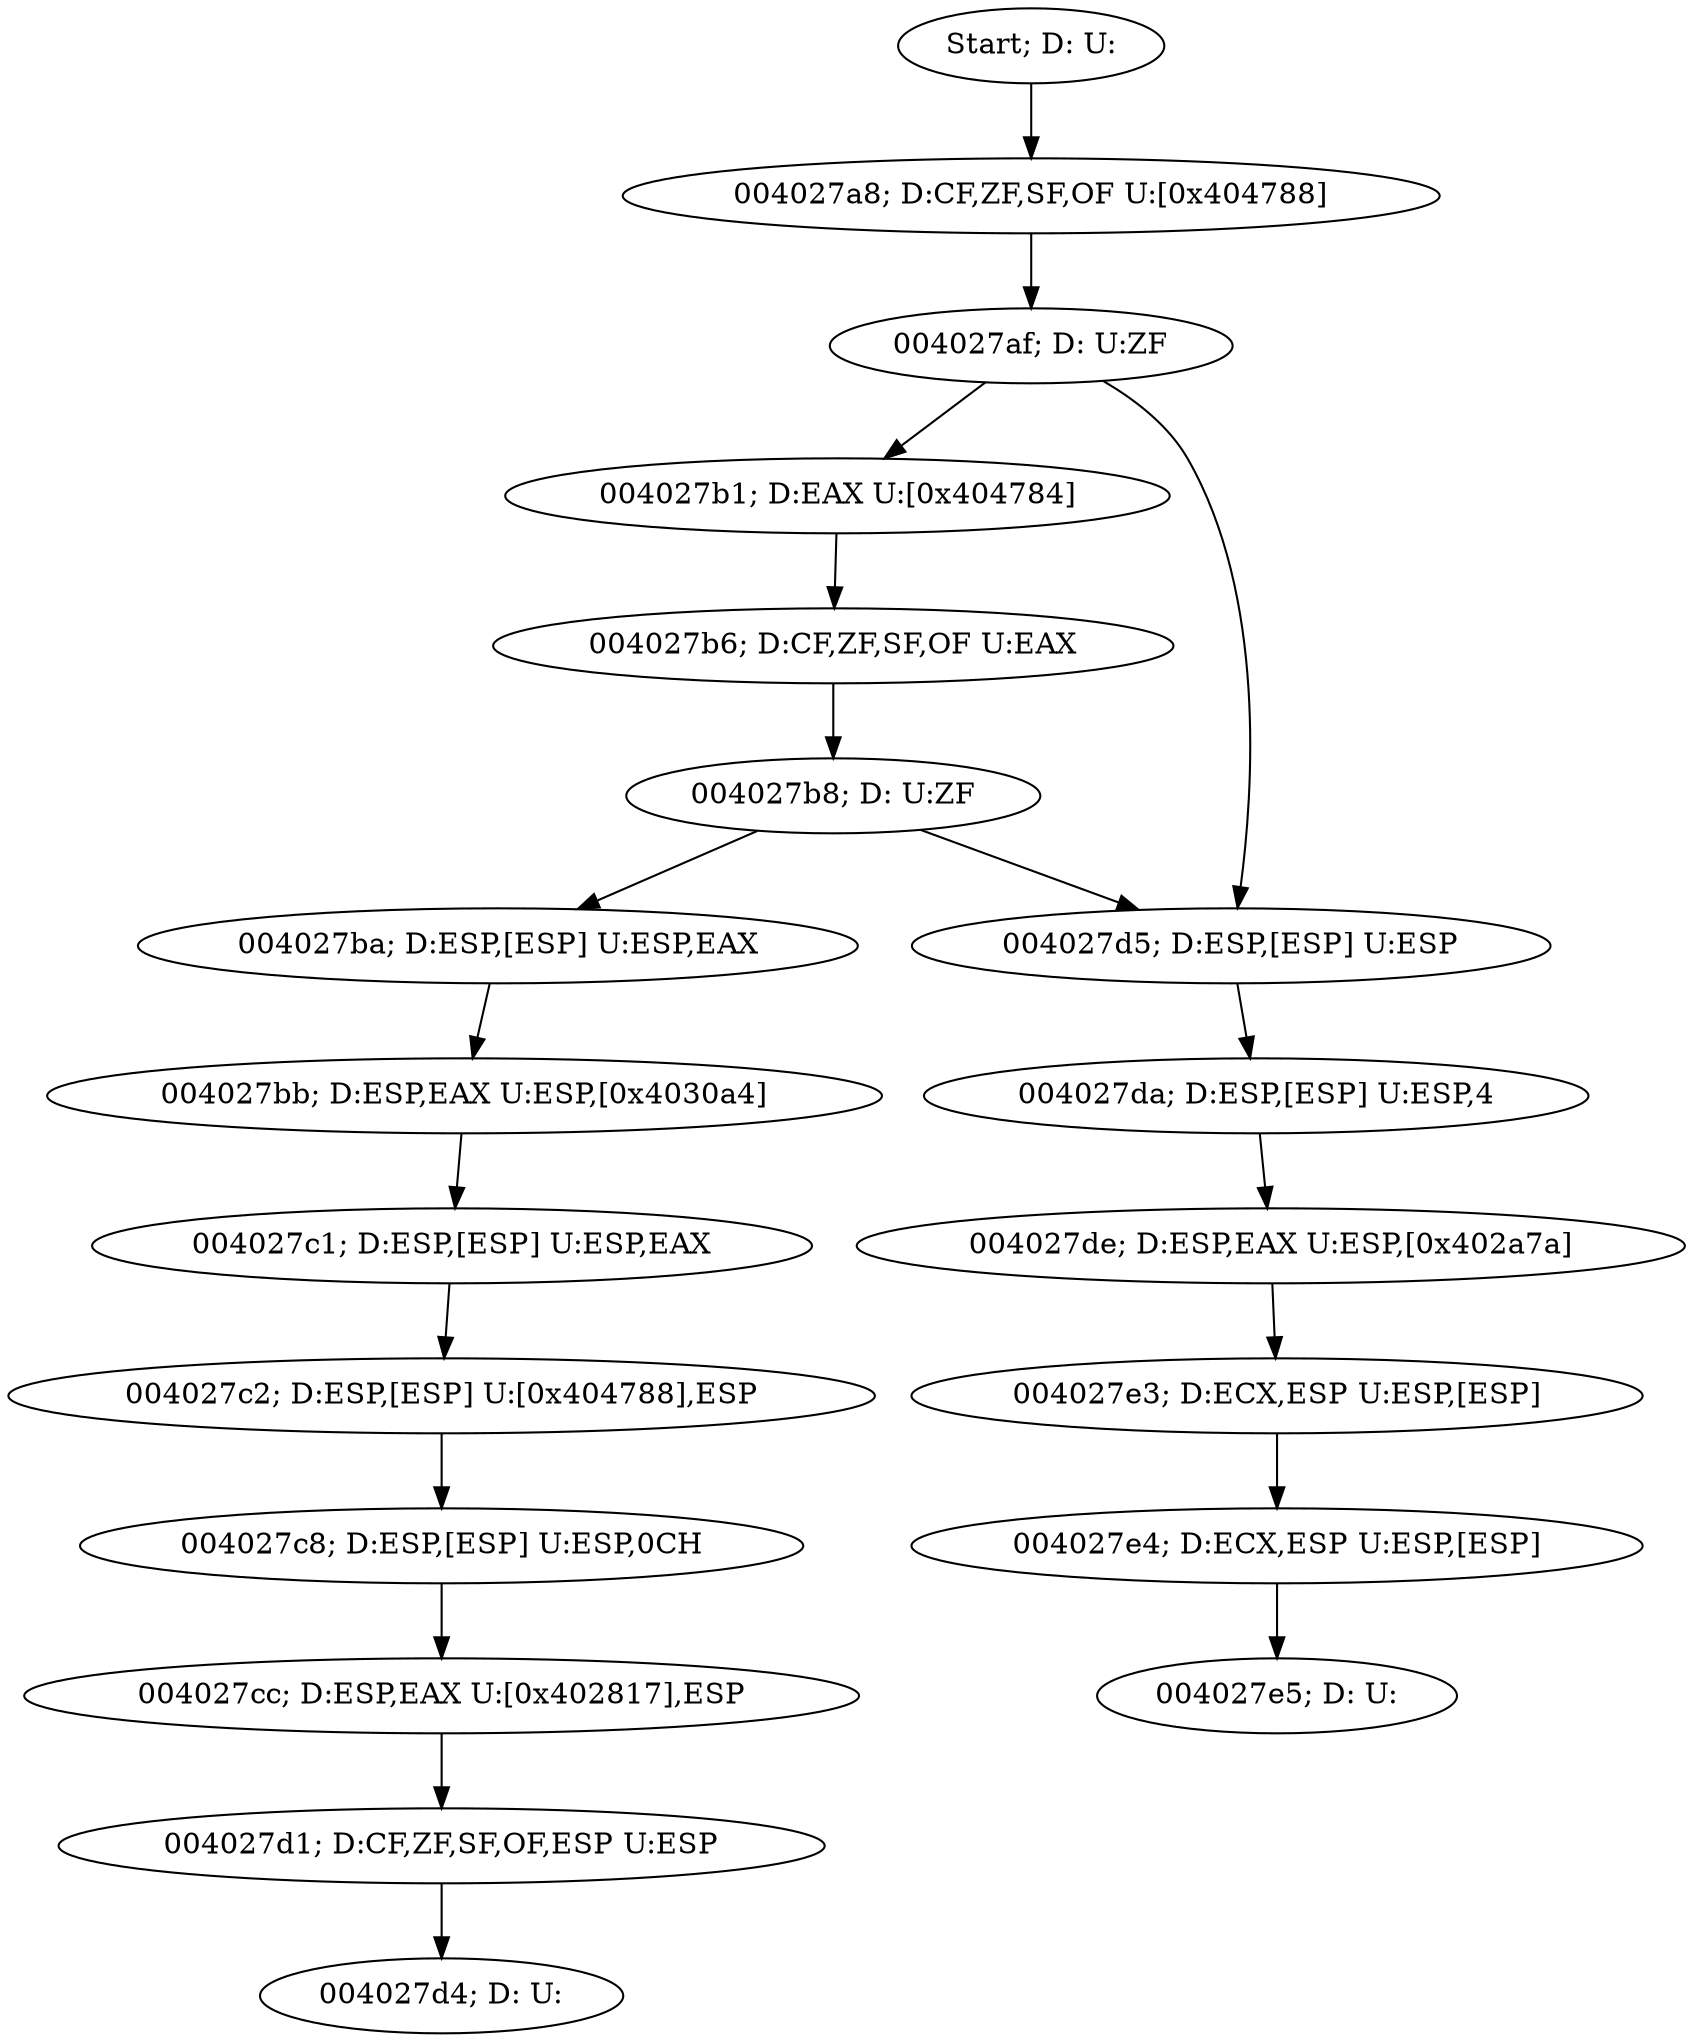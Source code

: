 digraph {
	n0 [label="Start; D: U:"]
	n1 [label="004027a8; D:CF,ZF,SF,OF U:[0x404788]"]
	n2 [label="004027af; D: U:ZF"]
	n3 [label="004027b1; D:EAX U:[0x404784]"]
	n4 [label="004027b6; D:CF,ZF,SF,OF U:EAX"]
	n5 [label="004027b8; D: U:ZF"]
	n6 [label="004027ba; D:ESP,[ESP] U:ESP,EAX"]
	n7 [label="004027bb; D:ESP,EAX U:ESP,[0x4030a4]"]
	n8 [label="004027c1; D:ESP,[ESP] U:ESP,EAX"]
	n9 [label="004027c2; D:ESP,[ESP] U:[0x404788],ESP"]
	n10 [label="004027c8; D:ESP,[ESP] U:ESP,0CH"]
	n11 [label="004027cc; D:ESP,EAX U:[0x402817],ESP"]
	n12 [label="004027d1; D:CF,ZF,SF,OF,ESP U:ESP"]
	n13 [label="004027d4; D: U:"]
	n14 [label="004027d5; D:ESP,[ESP] U:ESP"]
	n15 [label="004027da; D:ESP,[ESP] U:ESP,4"]
	n16 [label="004027de; D:ESP,EAX U:ESP,[0x402a7a]"]
	n17 [label="004027e3; D:ECX,ESP U:ESP,[ESP]"]
	n18 [label="004027e4; D:ECX,ESP U:ESP,[ESP]"]
	n19 [label="004027e5; D: U:"]

	n0 -> n1
	n1 -> n2
	n2 -> n3
	n2 -> n14
	n3 -> n4
	n4 -> n5
	n5 -> n6
	n5 -> n14
	n6 -> n7
	n7 -> n8
	n8 -> n9
	n9 -> n10
	n10 -> n11
	n11 -> n12
	n12 -> n13
	n14 -> n15
	n15 -> n16
	n16 -> n17
	n17 -> n18
	n18 -> n19

}